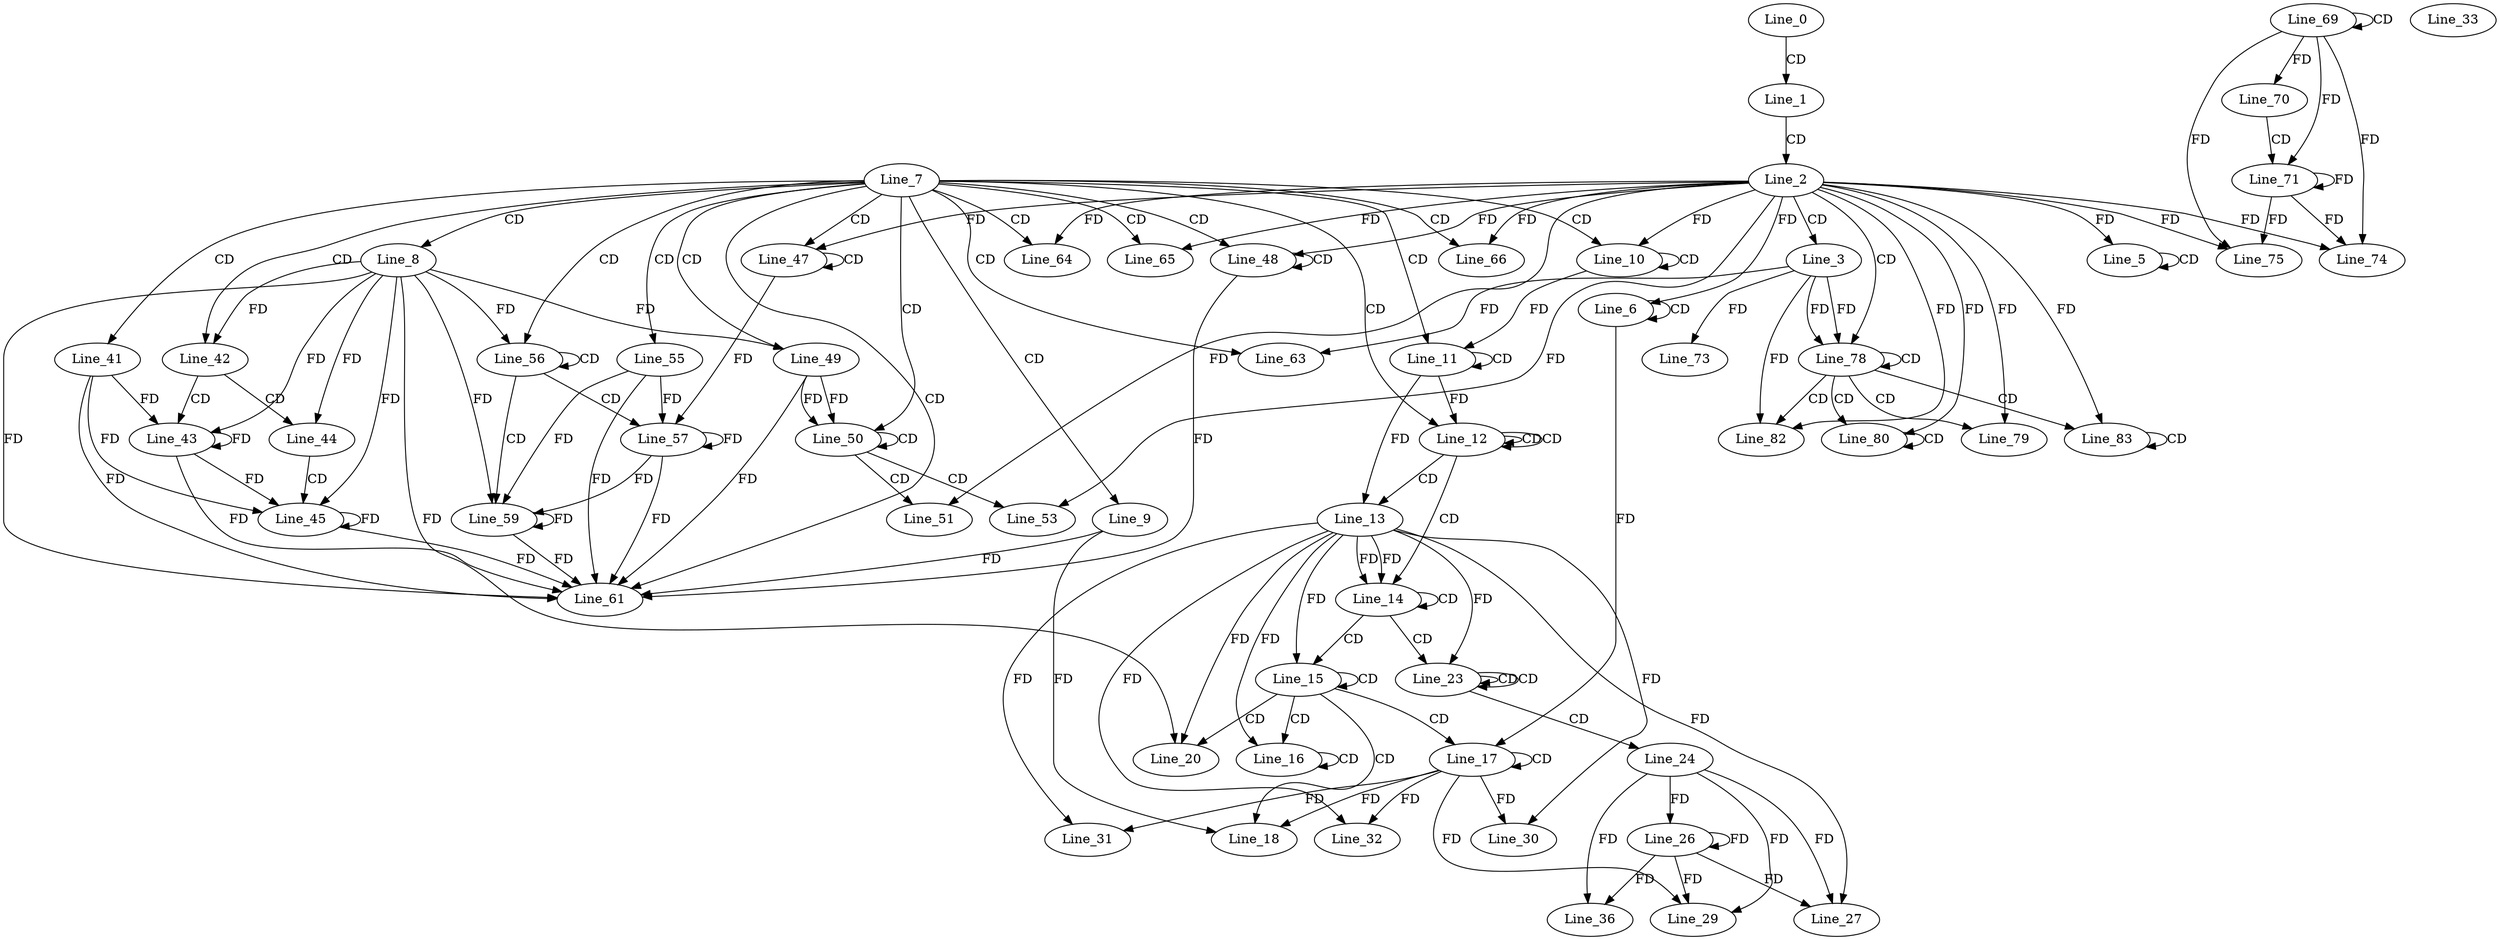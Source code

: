 digraph G {
  Line_0;
  Line_1;
  Line_2;
  Line_3;
  Line_5;
  Line_5;
  Line_6;
  Line_6;
  Line_7;
  Line_8;
  Line_9;
  Line_10;
  Line_10;
  Line_11;
  Line_11;
  Line_12;
  Line_12;
  Line_13;
  Line_13;
  Line_14;
  Line_14;
  Line_15;
  Line_15;
  Line_15;
  Line_16;
  Line_16;
  Line_16;
  Line_17;
  Line_17;
  Line_18;
  Line_20;
  Line_20;
  Line_20;
  Line_23;
  Line_23;
  Line_23;
  Line_23;
  Line_24;
  Line_26;
  Line_27;
  Line_27;
  Line_29;
  Line_29;
  Line_30;
  Line_30;
  Line_31;
  Line_31;
  Line_32;
  Line_32;
  Line_33;
  Line_36;
  Line_41;
  Line_42;
  Line_42;
  Line_43;
  Line_43;
  Line_44;
  Line_44;
  Line_45;
  Line_45;
  Line_47;
  Line_47;
  Line_48;
  Line_48;
  Line_49;
  Line_49;
  Line_50;
  Line_50;
  Line_51;
  Line_53;
  Line_55;
  Line_56;
  Line_56;
  Line_56;
  Line_57;
  Line_57;
  Line_59;
  Line_59;
  Line_59;
  Line_61;
  Line_61;
  Line_61;
  Line_61;
  Line_61;
  Line_61;
  Line_61;
  Line_61;
  Line_63;
  Line_64;
  Line_65;
  Line_66;
  Line_69;
  Line_69;
  Line_70;
  Line_71;
  Line_73;
  Line_74;
  Line_75;
  Line_78;
  Line_78;
  Line_79;
  Line_80;
  Line_80;
  Line_82;
  Line_83;
  Line_83;
  Line_0 -> Line_1 [ label="CD" ];
  Line_1 -> Line_2 [ label="CD" ];
  Line_2 -> Line_3 [ label="CD" ];
  Line_5 -> Line_5 [ label="CD" ];
  Line_2 -> Line_5 [ label="FD" ];
  Line_6 -> Line_6 [ label="CD" ];
  Line_2 -> Line_6 [ label="FD" ];
  Line_7 -> Line_8 [ label="CD" ];
  Line_7 -> Line_9 [ label="CD" ];
  Line_7 -> Line_10 [ label="CD" ];
  Line_10 -> Line_10 [ label="CD" ];
  Line_2 -> Line_10 [ label="FD" ];
  Line_7 -> Line_11 [ label="CD" ];
  Line_11 -> Line_11 [ label="CD" ];
  Line_10 -> Line_11 [ label="FD" ];
  Line_7 -> Line_12 [ label="CD" ];
  Line_12 -> Line_12 [ label="CD" ];
  Line_12 -> Line_12 [ label="CD" ];
  Line_11 -> Line_12 [ label="FD" ];
  Line_12 -> Line_13 [ label="CD" ];
  Line_11 -> Line_13 [ label="FD" ];
  Line_12 -> Line_14 [ label="CD" ];
  Line_13 -> Line_14 [ label="FD" ];
  Line_14 -> Line_14 [ label="CD" ];
  Line_13 -> Line_14 [ label="FD" ];
  Line_14 -> Line_15 [ label="CD" ];
  Line_15 -> Line_15 [ label="CD" ];
  Line_13 -> Line_15 [ label="FD" ];
  Line_15 -> Line_16 [ label="CD" ];
  Line_16 -> Line_16 [ label="CD" ];
  Line_13 -> Line_16 [ label="FD" ];
  Line_15 -> Line_17 [ label="CD" ];
  Line_17 -> Line_17 [ label="CD" ];
  Line_6 -> Line_17 [ label="FD" ];
  Line_15 -> Line_18 [ label="CD" ];
  Line_9 -> Line_18 [ label="FD" ];
  Line_17 -> Line_18 [ label="FD" ];
  Line_15 -> Line_20 [ label="CD" ];
  Line_8 -> Line_20 [ label="FD" ];
  Line_13 -> Line_20 [ label="FD" ];
  Line_14 -> Line_23 [ label="CD" ];
  Line_23 -> Line_23 [ label="CD" ];
  Line_23 -> Line_23 [ label="CD" ];
  Line_13 -> Line_23 [ label="FD" ];
  Line_23 -> Line_24 [ label="CD" ];
  Line_24 -> Line_26 [ label="FD" ];
  Line_26 -> Line_26 [ label="FD" ];
  Line_24 -> Line_27 [ label="FD" ];
  Line_26 -> Line_27 [ label="FD" ];
  Line_13 -> Line_27 [ label="FD" ];
  Line_17 -> Line_29 [ label="FD" ];
  Line_24 -> Line_29 [ label="FD" ];
  Line_26 -> Line_29 [ label="FD" ];
  Line_17 -> Line_30 [ label="FD" ];
  Line_13 -> Line_30 [ label="FD" ];
  Line_17 -> Line_31 [ label="FD" ];
  Line_13 -> Line_31 [ label="FD" ];
  Line_17 -> Line_32 [ label="FD" ];
  Line_13 -> Line_32 [ label="FD" ];
  Line_24 -> Line_36 [ label="FD" ];
  Line_26 -> Line_36 [ label="FD" ];
  Line_7 -> Line_41 [ label="CD" ];
  Line_7 -> Line_42 [ label="CD" ];
  Line_8 -> Line_42 [ label="FD" ];
  Line_42 -> Line_43 [ label="CD" ];
  Line_41 -> Line_43 [ label="FD" ];
  Line_43 -> Line_43 [ label="FD" ];
  Line_8 -> Line_43 [ label="FD" ];
  Line_42 -> Line_44 [ label="CD" ];
  Line_8 -> Line_44 [ label="FD" ];
  Line_44 -> Line_45 [ label="CD" ];
  Line_41 -> Line_45 [ label="FD" ];
  Line_43 -> Line_45 [ label="FD" ];
  Line_45 -> Line_45 [ label="FD" ];
  Line_8 -> Line_45 [ label="FD" ];
  Line_7 -> Line_47 [ label="CD" ];
  Line_47 -> Line_47 [ label="CD" ];
  Line_2 -> Line_47 [ label="FD" ];
  Line_7 -> Line_48 [ label="CD" ];
  Line_48 -> Line_48 [ label="CD" ];
  Line_2 -> Line_48 [ label="FD" ];
  Line_7 -> Line_49 [ label="CD" ];
  Line_8 -> Line_49 [ label="FD" ];
  Line_7 -> Line_50 [ label="CD" ];
  Line_49 -> Line_50 [ label="FD" ];
  Line_50 -> Line_50 [ label="CD" ];
  Line_49 -> Line_50 [ label="FD" ];
  Line_50 -> Line_51 [ label="CD" ];
  Line_2 -> Line_51 [ label="FD" ];
  Line_50 -> Line_53 [ label="CD" ];
  Line_2 -> Line_53 [ label="FD" ];
  Line_7 -> Line_55 [ label="CD" ];
  Line_7 -> Line_56 [ label="CD" ];
  Line_56 -> Line_56 [ label="CD" ];
  Line_8 -> Line_56 [ label="FD" ];
  Line_56 -> Line_57 [ label="CD" ];
  Line_55 -> Line_57 [ label="FD" ];
  Line_57 -> Line_57 [ label="FD" ];
  Line_47 -> Line_57 [ label="FD" ];
  Line_56 -> Line_59 [ label="CD" ];
  Line_55 -> Line_59 [ label="FD" ];
  Line_57 -> Line_59 [ label="FD" ];
  Line_59 -> Line_59 [ label="FD" ];
  Line_8 -> Line_59 [ label="FD" ];
  Line_7 -> Line_61 [ label="CD" ];
  Line_48 -> Line_61 [ label="FD" ];
  Line_49 -> Line_61 [ label="FD" ];
  Line_41 -> Line_61 [ label="FD" ];
  Line_43 -> Line_61 [ label="FD" ];
  Line_45 -> Line_61 [ label="FD" ];
  Line_9 -> Line_61 [ label="FD" ];
  Line_8 -> Line_61 [ label="FD" ];
  Line_55 -> Line_61 [ label="FD" ];
  Line_57 -> Line_61 [ label="FD" ];
  Line_59 -> Line_61 [ label="FD" ];
  Line_7 -> Line_63 [ label="CD" ];
  Line_3 -> Line_63 [ label="FD" ];
  Line_7 -> Line_64 [ label="CD" ];
  Line_2 -> Line_64 [ label="FD" ];
  Line_7 -> Line_65 [ label="CD" ];
  Line_2 -> Line_65 [ label="FD" ];
  Line_7 -> Line_66 [ label="CD" ];
  Line_2 -> Line_66 [ label="FD" ];
  Line_69 -> Line_69 [ label="CD" ];
  Line_69 -> Line_70 [ label="FD" ];
  Line_70 -> Line_71 [ label="CD" ];
  Line_69 -> Line_71 [ label="FD" ];
  Line_71 -> Line_71 [ label="FD" ];
  Line_3 -> Line_73 [ label="FD" ];
  Line_2 -> Line_74 [ label="FD" ];
  Line_69 -> Line_74 [ label="FD" ];
  Line_71 -> Line_74 [ label="FD" ];
  Line_2 -> Line_75 [ label="FD" ];
  Line_69 -> Line_75 [ label="FD" ];
  Line_71 -> Line_75 [ label="FD" ];
  Line_2 -> Line_78 [ label="CD" ];
  Line_3 -> Line_78 [ label="FD" ];
  Line_78 -> Line_78 [ label="CD" ];
  Line_3 -> Line_78 [ label="FD" ];
  Line_78 -> Line_79 [ label="CD" ];
  Line_2 -> Line_79 [ label="FD" ];
  Line_78 -> Line_80 [ label="CD" ];
  Line_80 -> Line_80 [ label="CD" ];
  Line_2 -> Line_80 [ label="FD" ];
  Line_78 -> Line_82 [ label="CD" ];
  Line_2 -> Line_82 [ label="FD" ];
  Line_3 -> Line_82 [ label="FD" ];
  Line_78 -> Line_83 [ label="CD" ];
  Line_83 -> Line_83 [ label="CD" ];
  Line_2 -> Line_83 [ label="FD" ];
}
